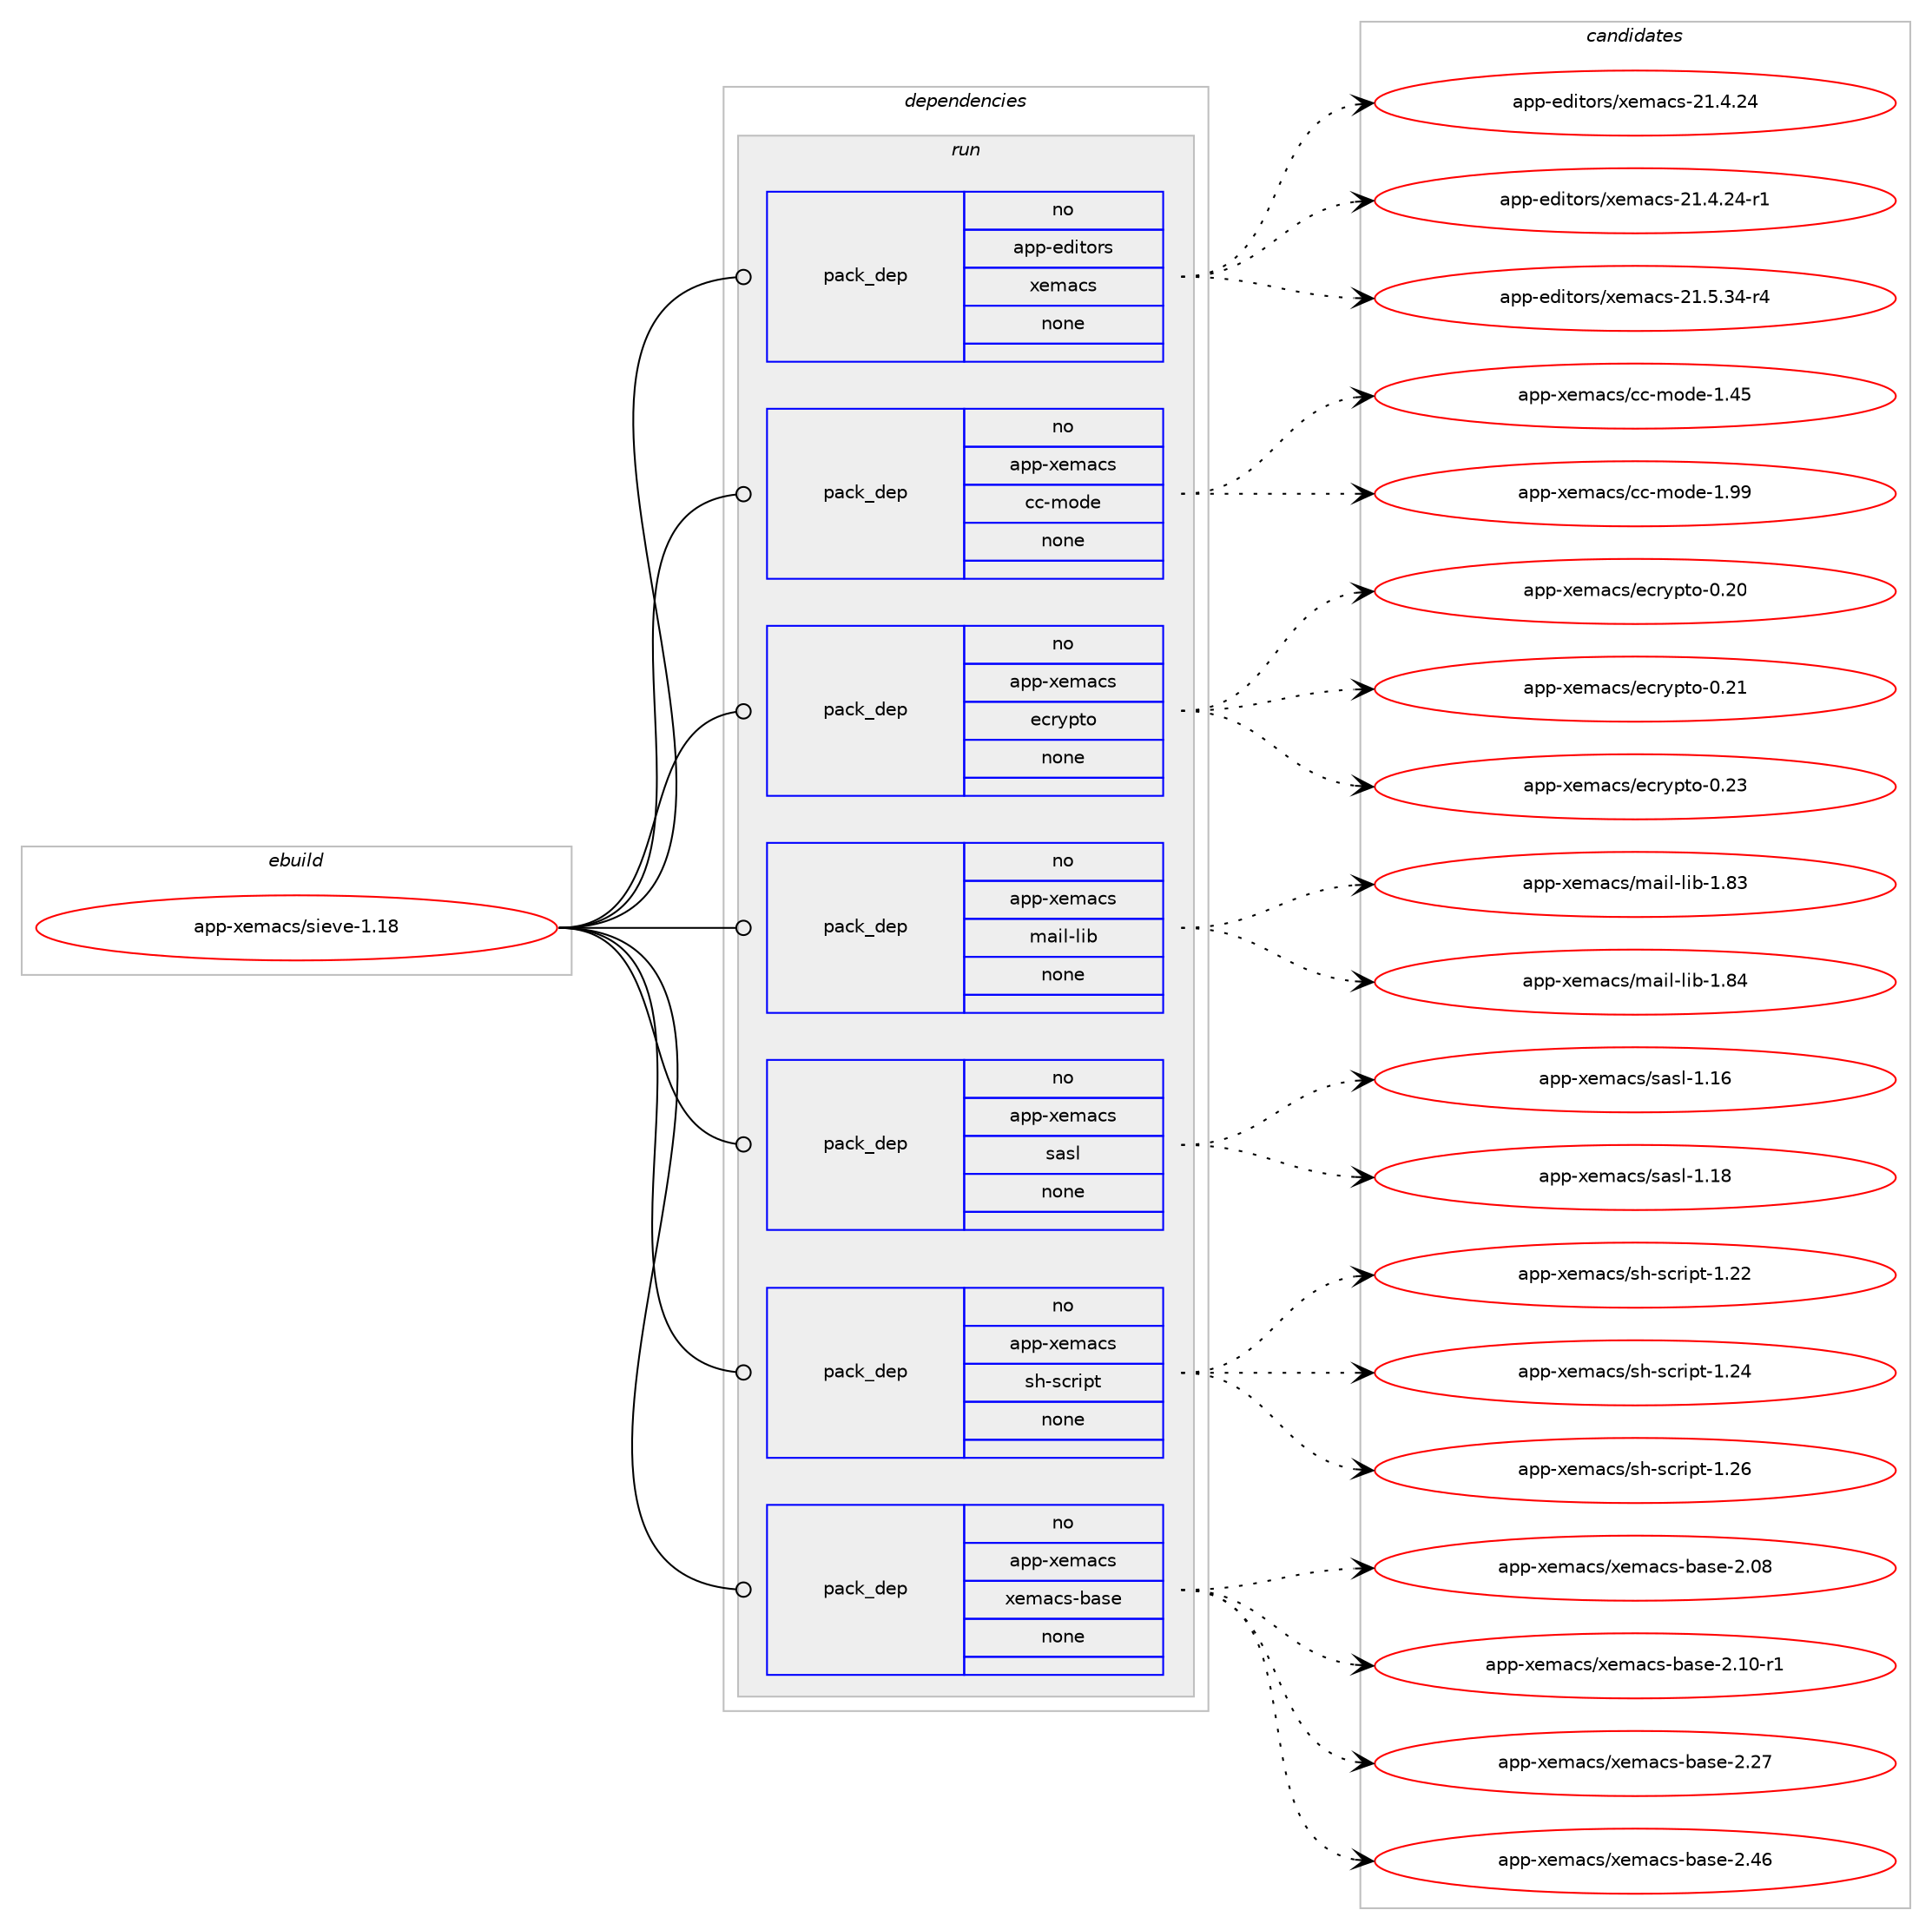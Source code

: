 digraph prolog {

# *************
# Graph options
# *************

newrank=true;
concentrate=true;
compound=true;
graph [rankdir=LR,fontname=Helvetica,fontsize=10,ranksep=1.5];#, ranksep=2.5, nodesep=0.2];
edge  [arrowhead=vee];
node  [fontname=Helvetica,fontsize=10];

# **********
# The ebuild
# **********

subgraph cluster_leftcol {
color=gray;
rank=same;
label=<<i>ebuild</i>>;
id [label="app-xemacs/sieve-1.18", color=red, width=4, href="../app-xemacs/sieve-1.18.svg"];
}

# ****************
# The dependencies
# ****************

subgraph cluster_midcol {
color=gray;
label=<<i>dependencies</i>>;
subgraph cluster_compile {
fillcolor="#eeeeee";
style=filled;
label=<<i>compile</i>>;
}
subgraph cluster_compileandrun {
fillcolor="#eeeeee";
style=filled;
label=<<i>compile and run</i>>;
}
subgraph cluster_run {
fillcolor="#eeeeee";
style=filled;
label=<<i>run</i>>;
subgraph pack938798 {
dependency1316080 [label=<<TABLE BORDER="0" CELLBORDER="1" CELLSPACING="0" CELLPADDING="4" WIDTH="220"><TR><TD ROWSPAN="6" CELLPADDING="30">pack_dep</TD></TR><TR><TD WIDTH="110">no</TD></TR><TR><TD>app-editors</TD></TR><TR><TD>xemacs</TD></TR><TR><TD>none</TD></TR><TR><TD></TD></TR></TABLE>>, shape=none, color=blue];
}
id:e -> dependency1316080:w [weight=20,style="solid",arrowhead="odot"];
subgraph pack938799 {
dependency1316081 [label=<<TABLE BORDER="0" CELLBORDER="1" CELLSPACING="0" CELLPADDING="4" WIDTH="220"><TR><TD ROWSPAN="6" CELLPADDING="30">pack_dep</TD></TR><TR><TD WIDTH="110">no</TD></TR><TR><TD>app-xemacs</TD></TR><TR><TD>cc-mode</TD></TR><TR><TD>none</TD></TR><TR><TD></TD></TR></TABLE>>, shape=none, color=blue];
}
id:e -> dependency1316081:w [weight=20,style="solid",arrowhead="odot"];
subgraph pack938800 {
dependency1316082 [label=<<TABLE BORDER="0" CELLBORDER="1" CELLSPACING="0" CELLPADDING="4" WIDTH="220"><TR><TD ROWSPAN="6" CELLPADDING="30">pack_dep</TD></TR><TR><TD WIDTH="110">no</TD></TR><TR><TD>app-xemacs</TD></TR><TR><TD>ecrypto</TD></TR><TR><TD>none</TD></TR><TR><TD></TD></TR></TABLE>>, shape=none, color=blue];
}
id:e -> dependency1316082:w [weight=20,style="solid",arrowhead="odot"];
subgraph pack938801 {
dependency1316083 [label=<<TABLE BORDER="0" CELLBORDER="1" CELLSPACING="0" CELLPADDING="4" WIDTH="220"><TR><TD ROWSPAN="6" CELLPADDING="30">pack_dep</TD></TR><TR><TD WIDTH="110">no</TD></TR><TR><TD>app-xemacs</TD></TR><TR><TD>mail-lib</TD></TR><TR><TD>none</TD></TR><TR><TD></TD></TR></TABLE>>, shape=none, color=blue];
}
id:e -> dependency1316083:w [weight=20,style="solid",arrowhead="odot"];
subgraph pack938802 {
dependency1316084 [label=<<TABLE BORDER="0" CELLBORDER="1" CELLSPACING="0" CELLPADDING="4" WIDTH="220"><TR><TD ROWSPAN="6" CELLPADDING="30">pack_dep</TD></TR><TR><TD WIDTH="110">no</TD></TR><TR><TD>app-xemacs</TD></TR><TR><TD>sasl</TD></TR><TR><TD>none</TD></TR><TR><TD></TD></TR></TABLE>>, shape=none, color=blue];
}
id:e -> dependency1316084:w [weight=20,style="solid",arrowhead="odot"];
subgraph pack938803 {
dependency1316085 [label=<<TABLE BORDER="0" CELLBORDER="1" CELLSPACING="0" CELLPADDING="4" WIDTH="220"><TR><TD ROWSPAN="6" CELLPADDING="30">pack_dep</TD></TR><TR><TD WIDTH="110">no</TD></TR><TR><TD>app-xemacs</TD></TR><TR><TD>sh-script</TD></TR><TR><TD>none</TD></TR><TR><TD></TD></TR></TABLE>>, shape=none, color=blue];
}
id:e -> dependency1316085:w [weight=20,style="solid",arrowhead="odot"];
subgraph pack938804 {
dependency1316086 [label=<<TABLE BORDER="0" CELLBORDER="1" CELLSPACING="0" CELLPADDING="4" WIDTH="220"><TR><TD ROWSPAN="6" CELLPADDING="30">pack_dep</TD></TR><TR><TD WIDTH="110">no</TD></TR><TR><TD>app-xemacs</TD></TR><TR><TD>xemacs-base</TD></TR><TR><TD>none</TD></TR><TR><TD></TD></TR></TABLE>>, shape=none, color=blue];
}
id:e -> dependency1316086:w [weight=20,style="solid",arrowhead="odot"];
}
}

# **************
# The candidates
# **************

subgraph cluster_choices {
rank=same;
color=gray;
label=<<i>candidates</i>>;

subgraph choice938798 {
color=black;
nodesep=1;
choice97112112451011001051161111141154712010110997991154550494652465052 [label="app-editors/xemacs-21.4.24", color=red, width=4,href="../app-editors/xemacs-21.4.24.svg"];
choice971121124510110010511611111411547120101109979911545504946524650524511449 [label="app-editors/xemacs-21.4.24-r1", color=red, width=4,href="../app-editors/xemacs-21.4.24-r1.svg"];
choice971121124510110010511611111411547120101109979911545504946534651524511452 [label="app-editors/xemacs-21.5.34-r4", color=red, width=4,href="../app-editors/xemacs-21.5.34-r4.svg"];
dependency1316080:e -> choice97112112451011001051161111141154712010110997991154550494652465052:w [style=dotted,weight="100"];
dependency1316080:e -> choice971121124510110010511611111411547120101109979911545504946524650524511449:w [style=dotted,weight="100"];
dependency1316080:e -> choice971121124510110010511611111411547120101109979911545504946534651524511452:w [style=dotted,weight="100"];
}
subgraph choice938799 {
color=black;
nodesep=1;
choice97112112451201011099799115479999451091111001014549465253 [label="app-xemacs/cc-mode-1.45", color=red, width=4,href="../app-xemacs/cc-mode-1.45.svg"];
choice97112112451201011099799115479999451091111001014549465757 [label="app-xemacs/cc-mode-1.99", color=red, width=4,href="../app-xemacs/cc-mode-1.99.svg"];
dependency1316081:e -> choice97112112451201011099799115479999451091111001014549465253:w [style=dotted,weight="100"];
dependency1316081:e -> choice97112112451201011099799115479999451091111001014549465757:w [style=dotted,weight="100"];
}
subgraph choice938800 {
color=black;
nodesep=1;
choice9711211245120101109979911547101991141211121161114548465048 [label="app-xemacs/ecrypto-0.20", color=red, width=4,href="../app-xemacs/ecrypto-0.20.svg"];
choice9711211245120101109979911547101991141211121161114548465049 [label="app-xemacs/ecrypto-0.21", color=red, width=4,href="../app-xemacs/ecrypto-0.21.svg"];
choice9711211245120101109979911547101991141211121161114548465051 [label="app-xemacs/ecrypto-0.23", color=red, width=4,href="../app-xemacs/ecrypto-0.23.svg"];
dependency1316082:e -> choice9711211245120101109979911547101991141211121161114548465048:w [style=dotted,weight="100"];
dependency1316082:e -> choice9711211245120101109979911547101991141211121161114548465049:w [style=dotted,weight="100"];
dependency1316082:e -> choice9711211245120101109979911547101991141211121161114548465051:w [style=dotted,weight="100"];
}
subgraph choice938801 {
color=black;
nodesep=1;
choice97112112451201011099799115471099710510845108105984549465651 [label="app-xemacs/mail-lib-1.83", color=red, width=4,href="../app-xemacs/mail-lib-1.83.svg"];
choice97112112451201011099799115471099710510845108105984549465652 [label="app-xemacs/mail-lib-1.84", color=red, width=4,href="../app-xemacs/mail-lib-1.84.svg"];
dependency1316083:e -> choice97112112451201011099799115471099710510845108105984549465651:w [style=dotted,weight="100"];
dependency1316083:e -> choice97112112451201011099799115471099710510845108105984549465652:w [style=dotted,weight="100"];
}
subgraph choice938802 {
color=black;
nodesep=1;
choice9711211245120101109979911547115971151084549464954 [label="app-xemacs/sasl-1.16", color=red, width=4,href="../app-xemacs/sasl-1.16.svg"];
choice9711211245120101109979911547115971151084549464956 [label="app-xemacs/sasl-1.18", color=red, width=4,href="../app-xemacs/sasl-1.18.svg"];
dependency1316084:e -> choice9711211245120101109979911547115971151084549464954:w [style=dotted,weight="100"];
dependency1316084:e -> choice9711211245120101109979911547115971151084549464956:w [style=dotted,weight="100"];
}
subgraph choice938803 {
color=black;
nodesep=1;
choice971121124512010110997991154711510445115991141051121164549465050 [label="app-xemacs/sh-script-1.22", color=red, width=4,href="../app-xemacs/sh-script-1.22.svg"];
choice971121124512010110997991154711510445115991141051121164549465052 [label="app-xemacs/sh-script-1.24", color=red, width=4,href="../app-xemacs/sh-script-1.24.svg"];
choice971121124512010110997991154711510445115991141051121164549465054 [label="app-xemacs/sh-script-1.26", color=red, width=4,href="../app-xemacs/sh-script-1.26.svg"];
dependency1316085:e -> choice971121124512010110997991154711510445115991141051121164549465050:w [style=dotted,weight="100"];
dependency1316085:e -> choice971121124512010110997991154711510445115991141051121164549465052:w [style=dotted,weight="100"];
dependency1316085:e -> choice971121124512010110997991154711510445115991141051121164549465054:w [style=dotted,weight="100"];
}
subgraph choice938804 {
color=black;
nodesep=1;
choice971121124512010110997991154712010110997991154598971151014550464856 [label="app-xemacs/xemacs-base-2.08", color=red, width=4,href="../app-xemacs/xemacs-base-2.08.svg"];
choice9711211245120101109979911547120101109979911545989711510145504649484511449 [label="app-xemacs/xemacs-base-2.10-r1", color=red, width=4,href="../app-xemacs/xemacs-base-2.10-r1.svg"];
choice971121124512010110997991154712010110997991154598971151014550465055 [label="app-xemacs/xemacs-base-2.27", color=red, width=4,href="../app-xemacs/xemacs-base-2.27.svg"];
choice971121124512010110997991154712010110997991154598971151014550465254 [label="app-xemacs/xemacs-base-2.46", color=red, width=4,href="../app-xemacs/xemacs-base-2.46.svg"];
dependency1316086:e -> choice971121124512010110997991154712010110997991154598971151014550464856:w [style=dotted,weight="100"];
dependency1316086:e -> choice9711211245120101109979911547120101109979911545989711510145504649484511449:w [style=dotted,weight="100"];
dependency1316086:e -> choice971121124512010110997991154712010110997991154598971151014550465055:w [style=dotted,weight="100"];
dependency1316086:e -> choice971121124512010110997991154712010110997991154598971151014550465254:w [style=dotted,weight="100"];
}
}

}
